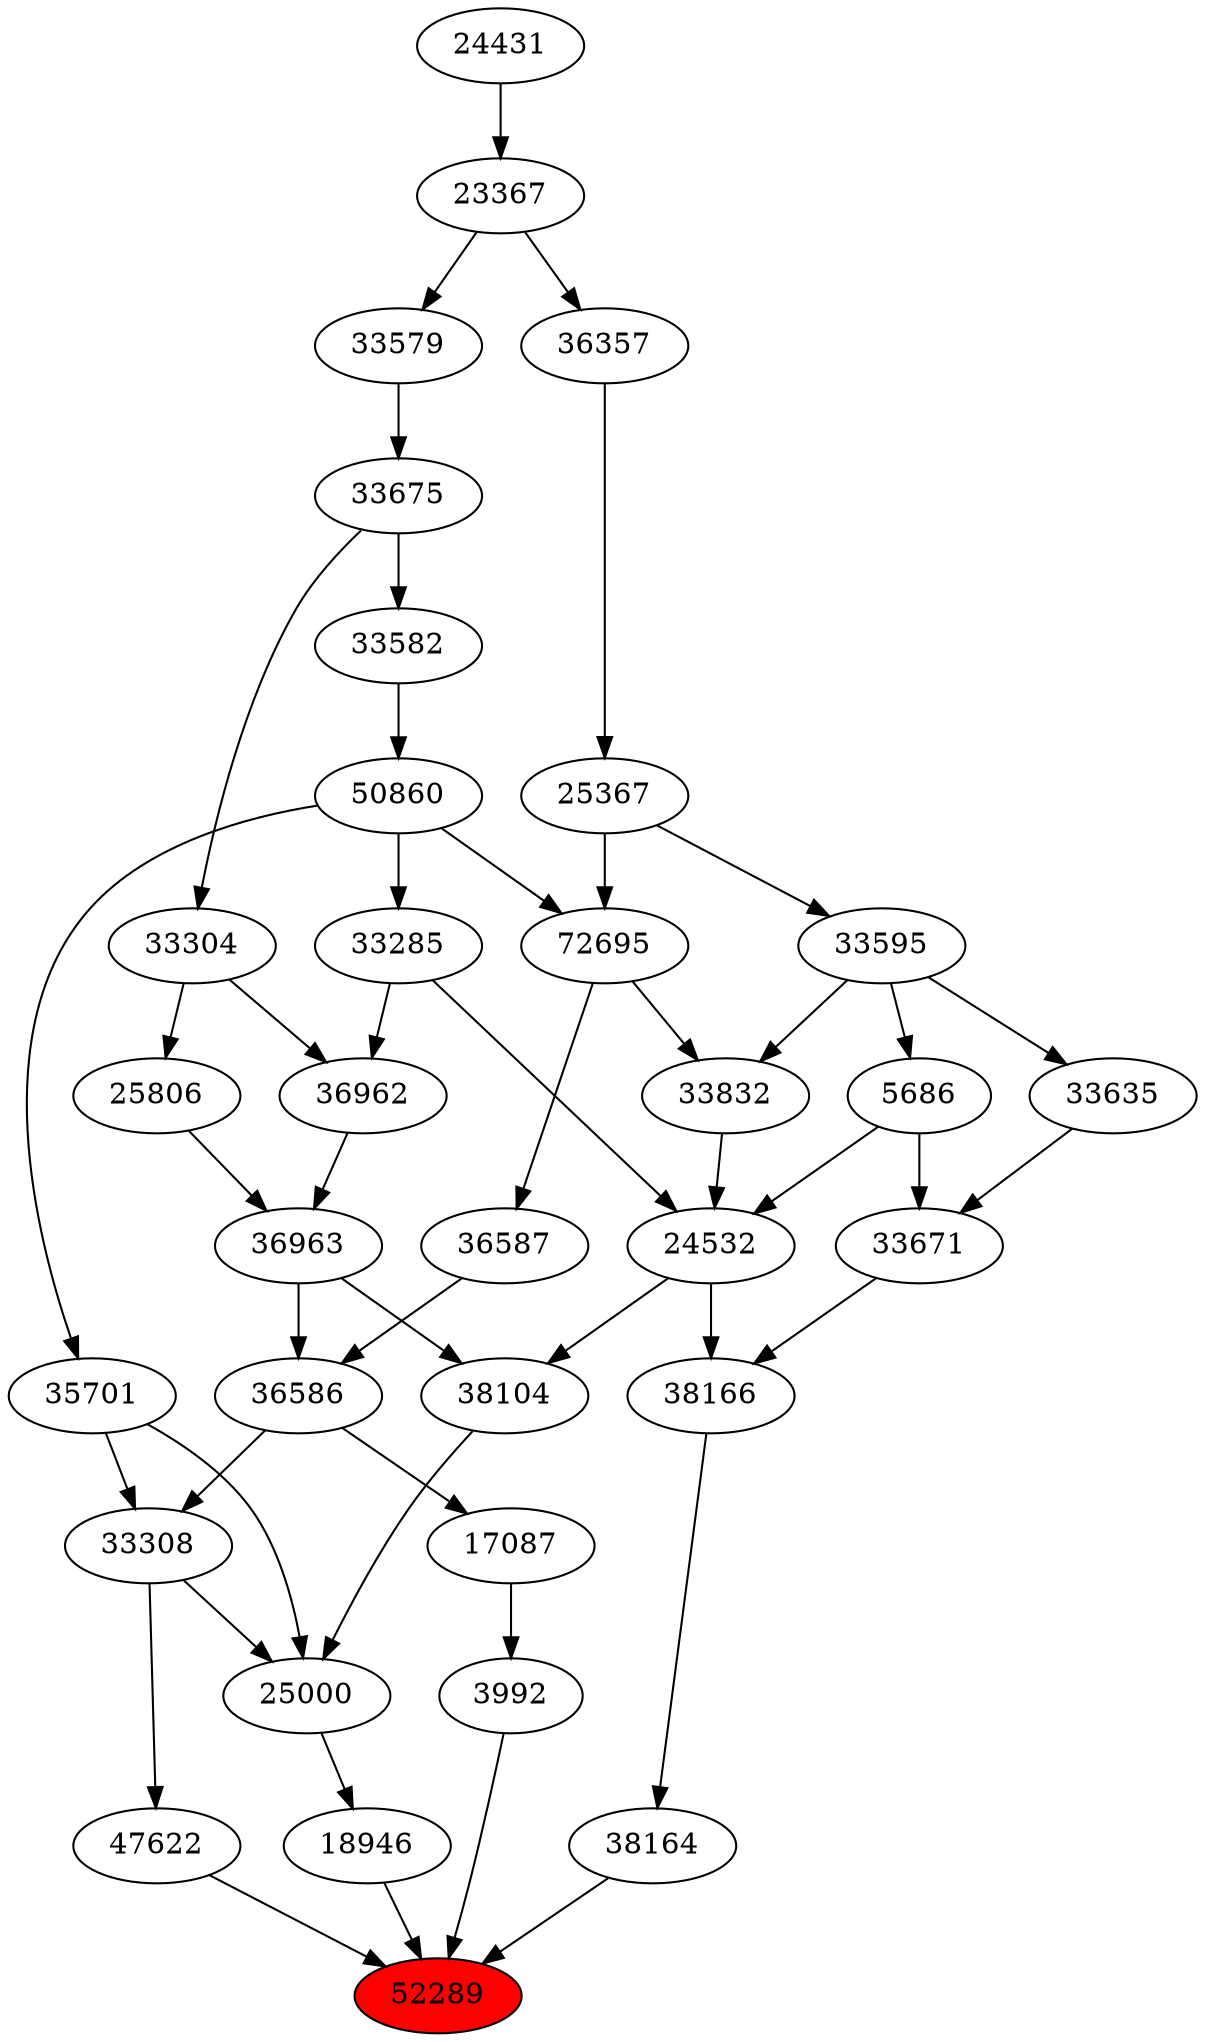 strict digraph{ 
52289 [label="52289" fillcolor=red style=filled]
38164 -> 52289
18946 -> 52289
47622 -> 52289
3992 -> 52289
38164 [label="38164"]
38166 -> 38164
18946 [label="18946"]
25000 -> 18946
47622 [label="47622"]
33308 -> 47622
3992 [label="3992"]
17087 -> 3992
38166 [label="38166"]
24532 -> 38166
33671 -> 38166
25000 [label="25000"]
33308 -> 25000
38104 -> 25000
35701 -> 25000
33308 [label="33308"]
36586 -> 33308
35701 -> 33308
17087 [label="17087"]
36586 -> 17087
24532 [label="24532"]
33285 -> 24532
5686 -> 24532
33832 -> 24532
33671 [label="33671"]
5686 -> 33671
33635 -> 33671
38104 [label="38104"]
24532 -> 38104
36963 -> 38104
35701 [label="35701"]
50860 -> 35701
36586 [label="36586"]
36587 -> 36586
36963 -> 36586
33285 [label="33285"]
50860 -> 33285
5686 [label="5686"]
33595 -> 5686
33832 [label="33832"]
72695 -> 33832
33595 -> 33832
33635 [label="33635"]
33595 -> 33635
36963 [label="36963"]
36962 -> 36963
25806 -> 36963
50860 [label="50860"]
33582 -> 50860
36587 [label="36587"]
72695 -> 36587
33595 [label="33595"]
25367 -> 33595
72695 [label="72695"]
50860 -> 72695
25367 -> 72695
36962 [label="36962"]
33285 -> 36962
33304 -> 36962
25806 [label="25806"]
33304 -> 25806
33582 [label="33582"]
33675 -> 33582
25367 [label="25367"]
36357 -> 25367
33304 [label="33304"]
33675 -> 33304
33675 [label="33675"]
33579 -> 33675
36357 [label="36357"]
23367 -> 36357
33579 [label="33579"]
23367 -> 33579
23367 [label="23367"]
24431 -> 23367
24431 [label="24431"]
}
